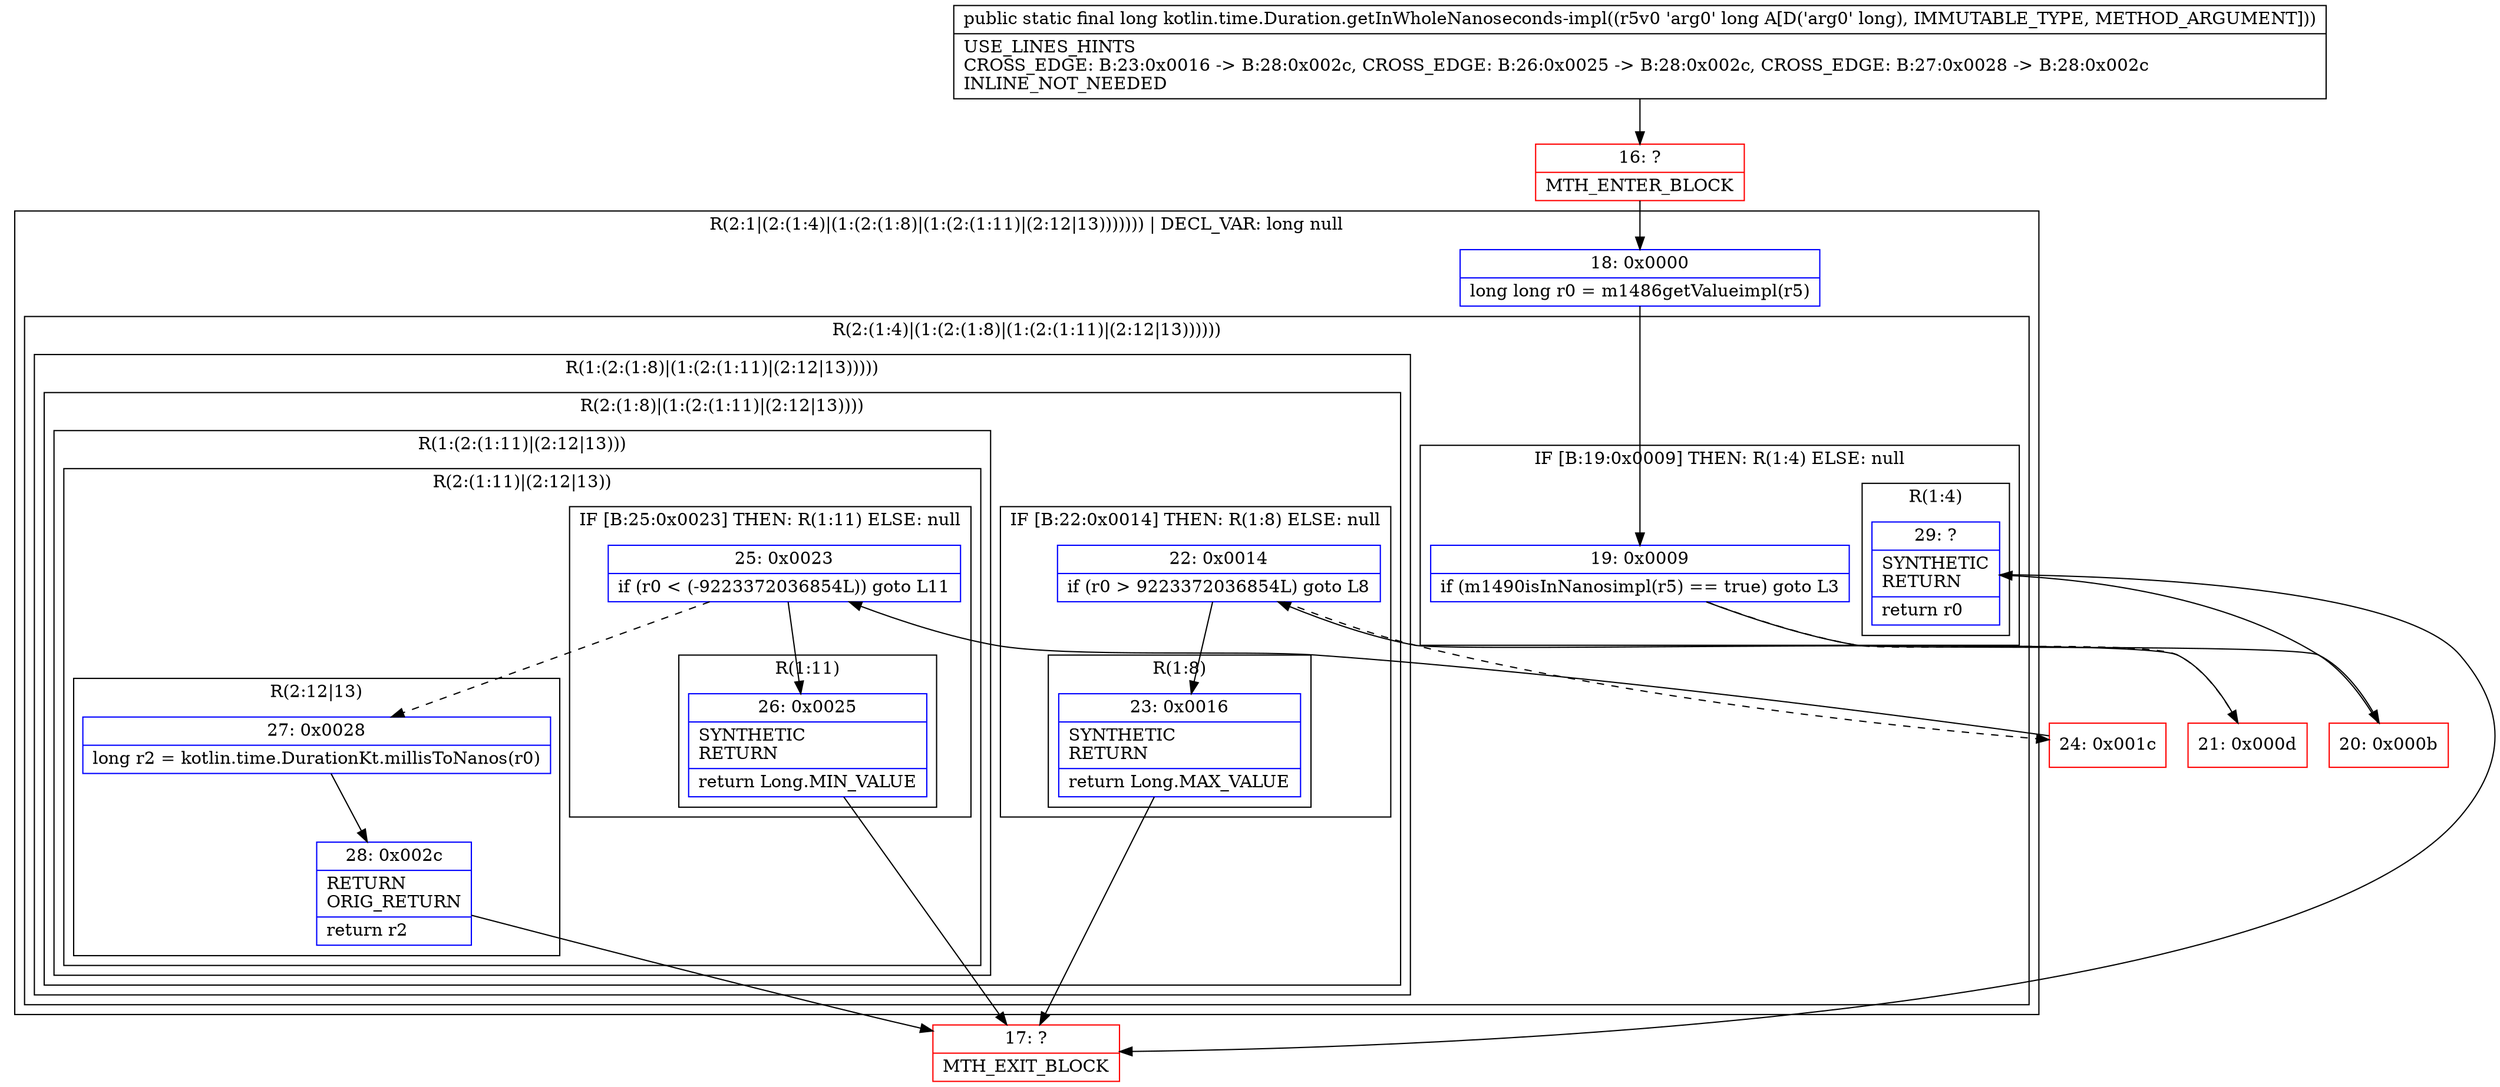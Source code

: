 digraph "CFG forkotlin.time.Duration.getInWholeNanoseconds\-impl(J)J" {
subgraph cluster_Region_593495213 {
label = "R(2:1|(2:(1:4)|(1:(2:(1:8)|(1:(2:(1:11)|(2:12|13))))))) | DECL_VAR: long null\l";
node [shape=record,color=blue];
Node_18 [shape=record,label="{18\:\ 0x0000|long long r0 = m1486getValueimpl(r5)\l}"];
subgraph cluster_Region_571224576 {
label = "R(2:(1:4)|(1:(2:(1:8)|(1:(2:(1:11)|(2:12|13))))))";
node [shape=record,color=blue];
subgraph cluster_IfRegion_1529811196 {
label = "IF [B:19:0x0009] THEN: R(1:4) ELSE: null";
node [shape=record,color=blue];
Node_19 [shape=record,label="{19\:\ 0x0009|if (m1490isInNanosimpl(r5) == true) goto L3\l}"];
subgraph cluster_Region_150559029 {
label = "R(1:4)";
node [shape=record,color=blue];
Node_29 [shape=record,label="{29\:\ ?|SYNTHETIC\lRETURN\l|return r0\l}"];
}
}
subgraph cluster_Region_1285025109 {
label = "R(1:(2:(1:8)|(1:(2:(1:11)|(2:12|13)))))";
node [shape=record,color=blue];
subgraph cluster_Region_761989108 {
label = "R(2:(1:8)|(1:(2:(1:11)|(2:12|13))))";
node [shape=record,color=blue];
subgraph cluster_IfRegion_674531832 {
label = "IF [B:22:0x0014] THEN: R(1:8) ELSE: null";
node [shape=record,color=blue];
Node_22 [shape=record,label="{22\:\ 0x0014|if (r0 \> 9223372036854L) goto L8\l}"];
subgraph cluster_Region_1857338475 {
label = "R(1:8)";
node [shape=record,color=blue];
Node_23 [shape=record,label="{23\:\ 0x0016|SYNTHETIC\lRETURN\l|return Long.MAX_VALUE\l}"];
}
}
subgraph cluster_Region_1296038321 {
label = "R(1:(2:(1:11)|(2:12|13)))";
node [shape=record,color=blue];
subgraph cluster_Region_1051809798 {
label = "R(2:(1:11)|(2:12|13))";
node [shape=record,color=blue];
subgraph cluster_IfRegion_68530328 {
label = "IF [B:25:0x0023] THEN: R(1:11) ELSE: null";
node [shape=record,color=blue];
Node_25 [shape=record,label="{25\:\ 0x0023|if (r0 \< (\-9223372036854L)) goto L11\l}"];
subgraph cluster_Region_1259388035 {
label = "R(1:11)";
node [shape=record,color=blue];
Node_26 [shape=record,label="{26\:\ 0x0025|SYNTHETIC\lRETURN\l|return Long.MIN_VALUE\l}"];
}
}
subgraph cluster_Region_661883355 {
label = "R(2:12|13)";
node [shape=record,color=blue];
Node_27 [shape=record,label="{27\:\ 0x0028|long r2 = kotlin.time.DurationKt.millisToNanos(r0)\l}"];
Node_28 [shape=record,label="{28\:\ 0x002c|RETURN\lORIG_RETURN\l|return r2\l}"];
}
}
}
}
}
}
}
Node_16 [shape=record,color=red,label="{16\:\ ?|MTH_ENTER_BLOCK\l}"];
Node_20 [shape=record,color=red,label="{20\:\ 0x000b}"];
Node_17 [shape=record,color=red,label="{17\:\ ?|MTH_EXIT_BLOCK\l}"];
Node_21 [shape=record,color=red,label="{21\:\ 0x000d}"];
Node_24 [shape=record,color=red,label="{24\:\ 0x001c}"];
MethodNode[shape=record,label="{public static final long kotlin.time.Duration.getInWholeNanoseconds\-impl((r5v0 'arg0' long A[D('arg0' long), IMMUTABLE_TYPE, METHOD_ARGUMENT]))  | USE_LINES_HINTS\lCROSS_EDGE: B:23:0x0016 \-\> B:28:0x002c, CROSS_EDGE: B:26:0x0025 \-\> B:28:0x002c, CROSS_EDGE: B:27:0x0028 \-\> B:28:0x002c\lINLINE_NOT_NEEDED\l}"];
MethodNode -> Node_16;Node_18 -> Node_19;
Node_19 -> Node_20;
Node_19 -> Node_21[style=dashed];
Node_29 -> Node_17;
Node_22 -> Node_23;
Node_22 -> Node_24[style=dashed];
Node_23 -> Node_17;
Node_25 -> Node_26;
Node_25 -> Node_27[style=dashed];
Node_26 -> Node_17;
Node_27 -> Node_28;
Node_28 -> Node_17;
Node_16 -> Node_18;
Node_20 -> Node_29;
Node_21 -> Node_22;
Node_24 -> Node_25;
}

